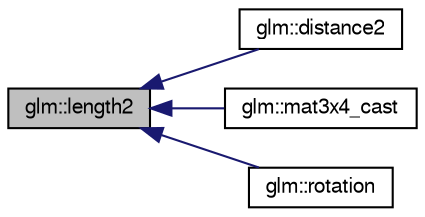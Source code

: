 digraph G
{
  bgcolor="transparent";
  edge [fontname="FreeSans",fontsize=10,labelfontname="FreeSans",labelfontsize=10];
  node [fontname="FreeSans",fontsize=10,shape=record];
  rankdir=LR;
  Node1 [label="glm::length2",height=0.2,width=0.4,color="black", fillcolor="grey75", style="filled" fontcolor="black"];
  Node1 -> Node2 [dir=back,color="midnightblue",fontsize=10,style="solid"];
  Node2 [label="glm::distance2",height=0.2,width=0.4,color="black",URL="$group__gtx__norm.html#gaf6befa643aa9616f3c19e5548b11b54"];
  Node1 -> Node3 [dir=back,color="midnightblue",fontsize=10,style="solid"];
  Node3 [label="glm::mat3x4_cast",height=0.2,width=0.4,color="black",URL="$group__gtc__dual__quaternion.html#gbd9f9dad6fbec2e89d5b239b8dc37096"];
  Node1 -> Node4 [dir=back,color="midnightblue",fontsize=10,style="solid"];
  Node4 [label="glm::rotation",height=0.2,width=0.4,color="black",URL="$group__gtx__quaternion.html#gf7a15242ef69e5c997df231b28b92cef"];
}
